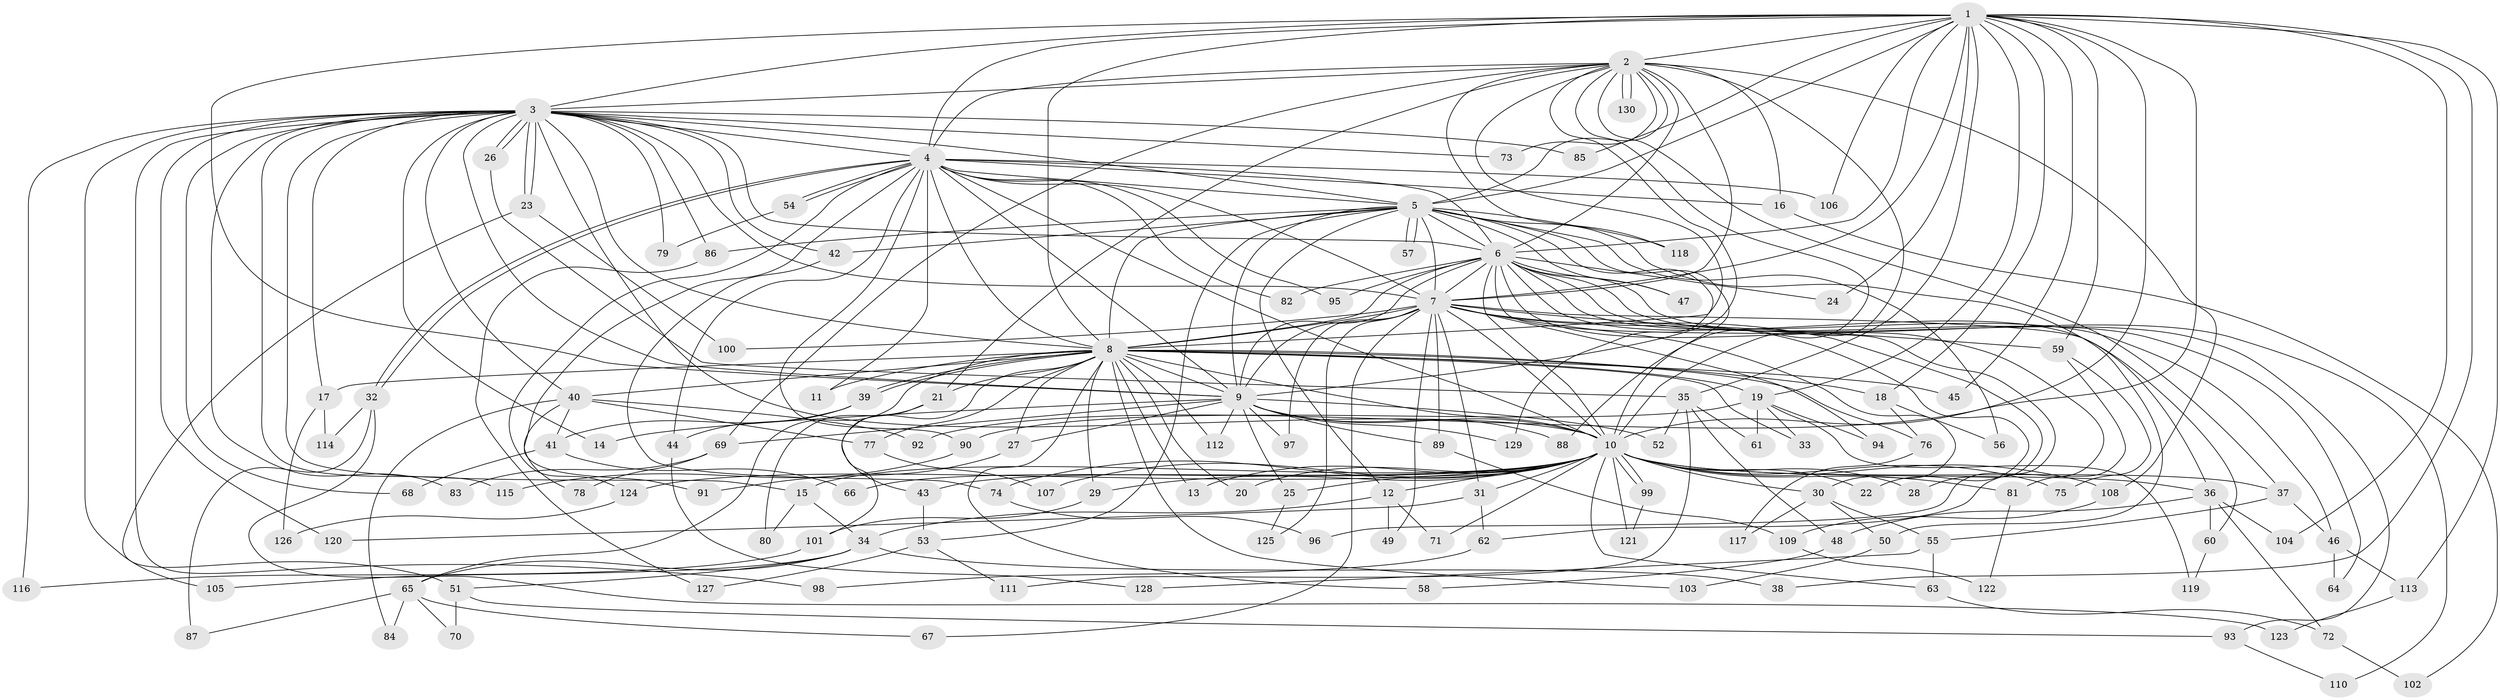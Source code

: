 // coarse degree distribution, {26: 0.0196078431372549, 45: 0.00980392156862745, 19: 0.00980392156862745, 15: 0.00980392156862745, 34: 0.00980392156862745, 2: 0.5098039215686274, 4: 0.08823529411764706, 3: 0.21568627450980393, 8: 0.00980392156862745, 5: 0.0392156862745098, 7: 0.0196078431372549, 6: 0.029411764705882353, 1: 0.029411764705882353}
// Generated by graph-tools (version 1.1) at 2025/51/02/27/25 19:51:49]
// undirected, 130 vertices, 285 edges
graph export_dot {
graph [start="1"]
  node [color=gray90,style=filled];
  1;
  2;
  3;
  4;
  5;
  6;
  7;
  8;
  9;
  10;
  11;
  12;
  13;
  14;
  15;
  16;
  17;
  18;
  19;
  20;
  21;
  22;
  23;
  24;
  25;
  26;
  27;
  28;
  29;
  30;
  31;
  32;
  33;
  34;
  35;
  36;
  37;
  38;
  39;
  40;
  41;
  42;
  43;
  44;
  45;
  46;
  47;
  48;
  49;
  50;
  51;
  52;
  53;
  54;
  55;
  56;
  57;
  58;
  59;
  60;
  61;
  62;
  63;
  64;
  65;
  66;
  67;
  68;
  69;
  70;
  71;
  72;
  73;
  74;
  75;
  76;
  77;
  78;
  79;
  80;
  81;
  82;
  83;
  84;
  85;
  86;
  87;
  88;
  89;
  90;
  91;
  92;
  93;
  94;
  95;
  96;
  97;
  98;
  99;
  100;
  101;
  102;
  103;
  104;
  105;
  106;
  107;
  108;
  109;
  110;
  111;
  112;
  113;
  114;
  115;
  116;
  117;
  118;
  119;
  120;
  121;
  122;
  123;
  124;
  125;
  126;
  127;
  128;
  129;
  130;
  1 -- 2;
  1 -- 3;
  1 -- 4;
  1 -- 5;
  1 -- 6;
  1 -- 7;
  1 -- 8;
  1 -- 9;
  1 -- 10;
  1 -- 18;
  1 -- 19;
  1 -- 24;
  1 -- 35;
  1 -- 38;
  1 -- 45;
  1 -- 59;
  1 -- 85;
  1 -- 92;
  1 -- 104;
  1 -- 106;
  1 -- 113;
  2 -- 3;
  2 -- 4;
  2 -- 5;
  2 -- 6;
  2 -- 7;
  2 -- 8;
  2 -- 9;
  2 -- 10;
  2 -- 16;
  2 -- 21;
  2 -- 37;
  2 -- 69;
  2 -- 73;
  2 -- 88;
  2 -- 108;
  2 -- 118;
  2 -- 130;
  2 -- 130;
  3 -- 4;
  3 -- 5;
  3 -- 6;
  3 -- 7;
  3 -- 8;
  3 -- 9;
  3 -- 10;
  3 -- 14;
  3 -- 15;
  3 -- 17;
  3 -- 23;
  3 -- 23;
  3 -- 26;
  3 -- 26;
  3 -- 40;
  3 -- 42;
  3 -- 68;
  3 -- 73;
  3 -- 79;
  3 -- 83;
  3 -- 85;
  3 -- 86;
  3 -- 98;
  3 -- 105;
  3 -- 115;
  3 -- 116;
  3 -- 120;
  4 -- 5;
  4 -- 6;
  4 -- 7;
  4 -- 8;
  4 -- 9;
  4 -- 10;
  4 -- 11;
  4 -- 16;
  4 -- 32;
  4 -- 32;
  4 -- 44;
  4 -- 54;
  4 -- 54;
  4 -- 82;
  4 -- 90;
  4 -- 91;
  4 -- 95;
  4 -- 106;
  4 -- 124;
  5 -- 6;
  5 -- 7;
  5 -- 8;
  5 -- 9;
  5 -- 10;
  5 -- 12;
  5 -- 42;
  5 -- 47;
  5 -- 50;
  5 -- 53;
  5 -- 56;
  5 -- 57;
  5 -- 57;
  5 -- 86;
  5 -- 118;
  5 -- 129;
  6 -- 7;
  6 -- 8;
  6 -- 9;
  6 -- 10;
  6 -- 24;
  6 -- 36;
  6 -- 46;
  6 -- 47;
  6 -- 62;
  6 -- 64;
  6 -- 82;
  6 -- 93;
  6 -- 95;
  6 -- 96;
  6 -- 110;
  7 -- 8;
  7 -- 9;
  7 -- 10;
  7 -- 22;
  7 -- 28;
  7 -- 30;
  7 -- 31;
  7 -- 49;
  7 -- 59;
  7 -- 60;
  7 -- 67;
  7 -- 89;
  7 -- 94;
  7 -- 97;
  7 -- 100;
  7 -- 125;
  8 -- 9;
  8 -- 10;
  8 -- 11;
  8 -- 13;
  8 -- 17;
  8 -- 18;
  8 -- 19;
  8 -- 20;
  8 -- 21;
  8 -- 27;
  8 -- 29;
  8 -- 33;
  8 -- 39;
  8 -- 39;
  8 -- 40;
  8 -- 45;
  8 -- 58;
  8 -- 65;
  8 -- 76;
  8 -- 77;
  8 -- 101;
  8 -- 103;
  8 -- 112;
  9 -- 10;
  9 -- 14;
  9 -- 25;
  9 -- 27;
  9 -- 52;
  9 -- 69;
  9 -- 88;
  9 -- 89;
  9 -- 97;
  9 -- 112;
  9 -- 129;
  10 -- 12;
  10 -- 13;
  10 -- 15;
  10 -- 20;
  10 -- 22;
  10 -- 25;
  10 -- 28;
  10 -- 29;
  10 -- 30;
  10 -- 31;
  10 -- 36;
  10 -- 37;
  10 -- 43;
  10 -- 63;
  10 -- 66;
  10 -- 71;
  10 -- 74;
  10 -- 75;
  10 -- 81;
  10 -- 99;
  10 -- 99;
  10 -- 107;
  10 -- 108;
  10 -- 121;
  10 -- 124;
  12 -- 34;
  12 -- 49;
  12 -- 71;
  15 -- 34;
  15 -- 80;
  16 -- 102;
  17 -- 114;
  17 -- 126;
  18 -- 56;
  18 -- 76;
  19 -- 33;
  19 -- 61;
  19 -- 90;
  19 -- 94;
  19 -- 119;
  21 -- 43;
  21 -- 80;
  23 -- 51;
  23 -- 100;
  25 -- 125;
  26 -- 35;
  27 -- 91;
  29 -- 101;
  30 -- 50;
  30 -- 55;
  30 -- 117;
  31 -- 62;
  31 -- 120;
  32 -- 87;
  32 -- 114;
  32 -- 123;
  34 -- 38;
  34 -- 51;
  34 -- 65;
  34 -- 105;
  35 -- 48;
  35 -- 52;
  35 -- 61;
  35 -- 111;
  36 -- 48;
  36 -- 60;
  36 -- 72;
  36 -- 104;
  37 -- 46;
  37 -- 55;
  39 -- 41;
  39 -- 44;
  40 -- 41;
  40 -- 77;
  40 -- 78;
  40 -- 84;
  40 -- 92;
  41 -- 66;
  41 -- 68;
  42 -- 74;
  43 -- 53;
  44 -- 128;
  46 -- 64;
  46 -- 113;
  48 -- 58;
  50 -- 103;
  51 -- 70;
  51 -- 93;
  53 -- 111;
  53 -- 127;
  54 -- 79;
  55 -- 63;
  55 -- 128;
  59 -- 75;
  59 -- 81;
  60 -- 119;
  62 -- 98;
  63 -- 72;
  65 -- 67;
  65 -- 70;
  65 -- 84;
  65 -- 87;
  69 -- 78;
  69 -- 83;
  72 -- 102;
  74 -- 96;
  76 -- 117;
  77 -- 107;
  81 -- 122;
  86 -- 127;
  89 -- 109;
  90 -- 115;
  93 -- 110;
  99 -- 121;
  101 -- 116;
  108 -- 109;
  109 -- 122;
  113 -- 123;
  124 -- 126;
}
